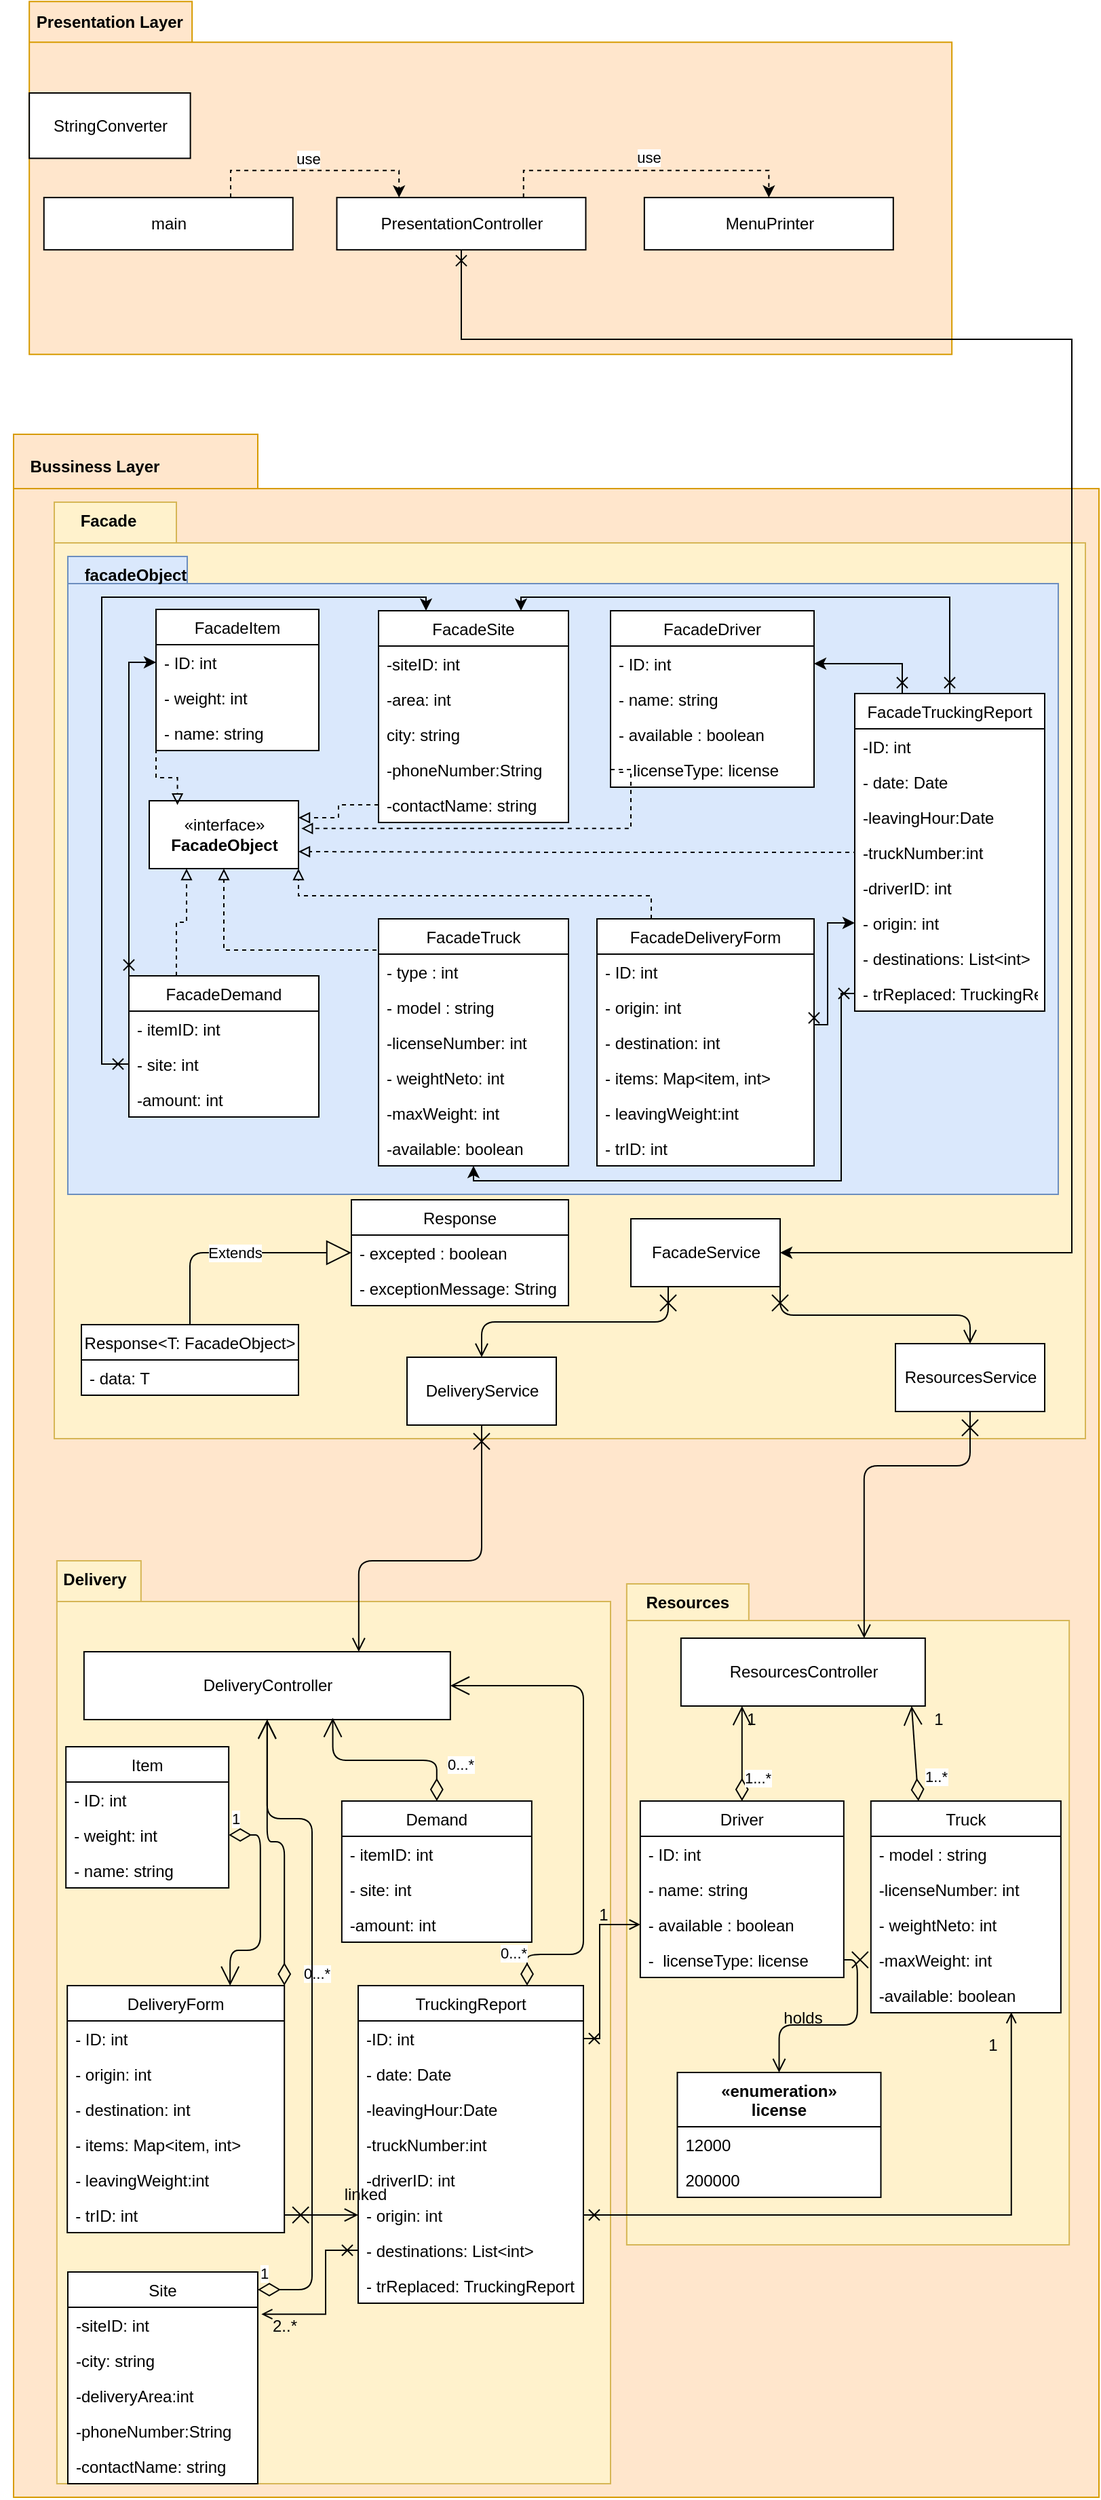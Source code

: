 <mxfile version="14.4.9" type="device"><diagram id="C5RBs43oDa-KdzZeNtuy" name="Page-1"><mxGraphModel dx="1072" dy="509" grid="1" gridSize="10" guides="1" tooltips="1" connect="1" arrows="1" fold="1" page="1" pageScale="1" pageWidth="827" pageHeight="1169" math="0" shadow="0"><root><mxCell id="WIyWlLk6GJQsqaUBKTNV-0"/><mxCell id="WIyWlLk6GJQsqaUBKTNV-1" parent="WIyWlLk6GJQsqaUBKTNV-0"/><mxCell id="qPTNFozkgziGpKSjsSR9-2" value="" style="group" vertex="1" connectable="0" parent="WIyWlLk6GJQsqaUBKTNV-1"><mxGeometry x="10" y="70" width="680" height="260" as="geometry"/></mxCell><mxCell id="qPTNFozkgziGpKSjsSR9-0" value="" style="shape=folder;fontStyle=1;spacingTop=10;tabWidth=120;tabHeight=30;tabPosition=left;html=1;fillColor=#ffe6cc;strokeColor=#d79b00;" vertex="1" parent="qPTNFozkgziGpKSjsSR9-2"><mxGeometry x="21.587" y="-28.889" width="680" height="260" as="geometry"/></mxCell><mxCell id="qPTNFozkgziGpKSjsSR9-4" value="StringConverter" style="html=1;" vertex="1" parent="qPTNFozkgziGpKSjsSR9-2"><mxGeometry x="21.587" y="38.519" width="118.73" height="48.148" as="geometry"/></mxCell><mxCell id="qPTNFozkgziGpKSjsSR9-10" style="edgeStyle=orthogonalEdgeStyle;rounded=0;orthogonalLoop=1;jettySize=auto;html=1;exitX=0.75;exitY=0;exitDx=0;exitDy=0;entryX=0.5;entryY=0;entryDx=0;entryDy=0;dashed=1;" edge="1" parent="qPTNFozkgziGpKSjsSR9-2" source="qPTNFozkgziGpKSjsSR9-5" target="qPTNFozkgziGpKSjsSR9-7"><mxGeometry relative="1" as="geometry"/></mxCell><mxCell id="qPTNFozkgziGpKSjsSR9-11" value="use" style="edgeLabel;html=1;align=center;verticalAlign=middle;resizable=0;points=[];" vertex="1" connectable="0" parent="qPTNFozkgziGpKSjsSR9-10"><mxGeometry x="0.344" y="-2" relative="1" as="geometry"><mxPoint x="-36.79" y="-11.97" as="offset"/></mxGeometry></mxCell><mxCell id="qPTNFozkgziGpKSjsSR9-5" value="PresentationController" style="html=1;" vertex="1" parent="qPTNFozkgziGpKSjsSR9-2"><mxGeometry x="248.254" y="115.556" width="183.492" height="38.519" as="geometry"/></mxCell><mxCell id="qPTNFozkgziGpKSjsSR9-15" style="edgeStyle=orthogonalEdgeStyle;rounded=0;orthogonalLoop=1;jettySize=auto;html=1;exitX=0.75;exitY=0;exitDx=0;exitDy=0;entryX=0.25;entryY=0;entryDx=0;entryDy=0;dashed=1;" edge="1" parent="qPTNFozkgziGpKSjsSR9-2" source="qPTNFozkgziGpKSjsSR9-6" target="qPTNFozkgziGpKSjsSR9-5"><mxGeometry relative="1" as="geometry"/></mxCell><mxCell id="qPTNFozkgziGpKSjsSR9-6" value="main" style="html=1;" vertex="1" parent="qPTNFozkgziGpKSjsSR9-2"><mxGeometry x="32.381" y="115.556" width="183.492" height="38.519" as="geometry"/></mxCell><mxCell id="qPTNFozkgziGpKSjsSR9-7" value="MenuPrinter" style="html=1;" vertex="1" parent="qPTNFozkgziGpKSjsSR9-2"><mxGeometry x="474.921" y="115.556" width="183.492" height="38.519" as="geometry"/></mxCell><mxCell id="qPTNFozkgziGpKSjsSR9-12" value="use" style="edgeLabel;html=1;align=center;verticalAlign=middle;resizable=0;points=[];" vertex="1" connectable="0" parent="qPTNFozkgziGpKSjsSR9-2"><mxGeometry x="226.67" y="86.662" as="geometry"/></mxCell><mxCell id="qPTNFozkgziGpKSjsSR9-1" value="Presentation Layer" style="text;align=center;fontStyle=1;verticalAlign=middle;spacingLeft=3;spacingRight=3;strokeColor=none;rotatable=0;points=[[0,0.5],[1,0.5]];portConstraint=eastwest;" vertex="1" parent="qPTNFozkgziGpKSjsSR9-2"><mxGeometry x="38.283" y="-28.89" width="85.333" height="29.25" as="geometry"/></mxCell><mxCell id="qPTNFozkgziGpKSjsSR9-16" value="" style="shape=folder;fontStyle=1;spacingTop=10;tabWidth=180;tabHeight=40;tabPosition=left;html=1;fillColor=#ffe6cc;strokeColor=#d79b00;" vertex="1" parent="WIyWlLk6GJQsqaUBKTNV-1"><mxGeometry x="20" y="360" width="800" height="1520" as="geometry"/></mxCell><mxCell id="qPTNFozkgziGpKSjsSR9-17" value="Bussiness Layer" style="text;align=center;fontStyle=1;verticalAlign=middle;spacingLeft=3;spacingRight=3;strokeColor=none;rotatable=0;points=[[0,0.5],[1,0.5]];portConstraint=eastwest;" vertex="1" parent="WIyWlLk6GJQsqaUBKTNV-1"><mxGeometry x="40" y="370" width="80" height="26" as="geometry"/></mxCell><mxCell id="qPTNFozkgziGpKSjsSR9-29" value="" style="shape=folder;fontStyle=1;spacingTop=10;tabWidth=90;tabHeight=30;tabPosition=left;html=1;fillColor=#fff2cc;strokeColor=#d6b656;" vertex="1" parent="WIyWlLk6GJQsqaUBKTNV-1"><mxGeometry x="50" y="410" width="760" height="690" as="geometry"/></mxCell><mxCell id="qPTNFozkgziGpKSjsSR9-31" value="Facade" style="text;align=center;fontStyle=1;verticalAlign=middle;spacingLeft=3;spacingRight=3;strokeColor=none;rotatable=0;points=[[0,0.5],[1,0.5]];portConstraint=eastwest;" vertex="1" parent="WIyWlLk6GJQsqaUBKTNV-1"><mxGeometry x="50" y="410" width="80" height="26" as="geometry"/></mxCell><mxCell id="qPTNFozkgziGpKSjsSR9-32" value="&amp;laquo;interface&amp;raquo;&lt;br&gt;&lt;b&gt;Name&lt;/b&gt;" style="html=1;" vertex="1" parent="WIyWlLk6GJQsqaUBKTNV-1"><mxGeometry x="150" y="570" width="110" height="50" as="geometry"/></mxCell><mxCell id="qPTNFozkgziGpKSjsSR9-33" value="" style="shape=folder;fontStyle=1;spacingTop=10;tabWidth=88;tabHeight=20;tabPosition=left;html=1;fillColor=#dae8fc;strokeColor=#6c8ebf;" vertex="1" parent="WIyWlLk6GJQsqaUBKTNV-1"><mxGeometry x="60" y="450" width="730" height="470" as="geometry"/></mxCell><mxCell id="qPTNFozkgziGpKSjsSR9-34" value="facadeObject" style="text;align=center;fontStyle=1;verticalAlign=middle;spacingLeft=3;spacingRight=3;strokeColor=none;rotatable=0;points=[[0,0.5],[1,0.5]];portConstraint=eastwest;" vertex="1" parent="WIyWlLk6GJQsqaUBKTNV-1"><mxGeometry x="70" y="450" width="80" height="26" as="geometry"/></mxCell><mxCell id="qPTNFozkgziGpKSjsSR9-35" value="«interface»&lt;br&gt;&lt;b&gt;FacadeObject&lt;/b&gt;" style="html=1;" vertex="1" parent="WIyWlLk6GJQsqaUBKTNV-1"><mxGeometry x="120" y="630" width="110" height="50" as="geometry"/></mxCell><mxCell id="qPTNFozkgziGpKSjsSR9-57" value="Response" style="swimlane;fontStyle=0;childLayout=stackLayout;horizontal=1;startSize=26;horizontalStack=0;resizeParent=1;resizeParentMax=0;resizeLast=0;collapsible=1;marginBottom=0;swimlaneFillColor=#ffffff;" vertex="1" parent="WIyWlLk6GJQsqaUBKTNV-1"><mxGeometry x="269" y="924" width="160" height="78" as="geometry"/></mxCell><mxCell id="qPTNFozkgziGpKSjsSR9-58" value="- excepted : boolean" style="text;strokeColor=none;fillColor=none;align=left;verticalAlign=top;spacingLeft=4;spacingRight=4;overflow=hidden;rotatable=0;points=[[0,0.5],[1,0.5]];portConstraint=eastwest;" vertex="1" parent="qPTNFozkgziGpKSjsSR9-57"><mxGeometry y="26" width="160" height="26" as="geometry"/></mxCell><mxCell id="qPTNFozkgziGpKSjsSR9-59" value="- exceptionMessage: String" style="text;strokeColor=none;fillColor=none;align=left;verticalAlign=top;spacingLeft=4;spacingRight=4;overflow=hidden;rotatable=0;points=[[0,0.5],[1,0.5]];portConstraint=eastwest;" vertex="1" parent="qPTNFozkgziGpKSjsSR9-57"><mxGeometry y="52" width="160" height="26" as="geometry"/></mxCell><mxCell id="qPTNFozkgziGpKSjsSR9-61" value="Response&lt;T: FacadeObject&gt;" style="swimlane;fontStyle=0;childLayout=stackLayout;horizontal=1;startSize=26;horizontalStack=0;resizeParent=1;resizeParentMax=0;resizeLast=0;collapsible=1;marginBottom=0;swimlaneFillColor=#ffffff;" vertex="1" parent="WIyWlLk6GJQsqaUBKTNV-1"><mxGeometry x="70" y="1016" width="160" height="52" as="geometry"/></mxCell><mxCell id="qPTNFozkgziGpKSjsSR9-63" value="- data: T" style="text;strokeColor=none;fillColor=none;align=left;verticalAlign=top;spacingLeft=4;spacingRight=4;overflow=hidden;rotatable=0;points=[[0,0.5],[1,0.5]];portConstraint=eastwest;" vertex="1" parent="qPTNFozkgziGpKSjsSR9-61"><mxGeometry y="26" width="160" height="26" as="geometry"/></mxCell><mxCell id="qPTNFozkgziGpKSjsSR9-69" value="Extends" style="endArrow=block;endSize=16;endFill=0;html=1;exitX=0.5;exitY=0;exitDx=0;exitDy=0;entryX=0;entryY=0.5;entryDx=0;entryDy=0;edgeStyle=orthogonalEdgeStyle;" edge="1" parent="WIyWlLk6GJQsqaUBKTNV-1" source="qPTNFozkgziGpKSjsSR9-61" target="qPTNFozkgziGpKSjsSR9-57"><mxGeometry width="160" relative="1" as="geometry"><mxPoint x="360" y="940" as="sourcePoint"/><mxPoint x="520" y="940" as="targetPoint"/></mxGeometry></mxCell><mxCell id="qPTNFozkgziGpKSjsSR9-74" value="FacadeService" style="html=1;fillColor=#ffffff;" vertex="1" parent="WIyWlLk6GJQsqaUBKTNV-1"><mxGeometry x="475" y="938" width="110" height="50" as="geometry"/></mxCell><mxCell id="qPTNFozkgziGpKSjsSR9-75" value="ResourcesService" style="html=1;fillColor=#ffffff;" vertex="1" parent="WIyWlLk6GJQsqaUBKTNV-1"><mxGeometry x="670" y="1030" width="110" height="50" as="geometry"/></mxCell><mxCell id="qPTNFozkgziGpKSjsSR9-77" value="DeliveryService" style="html=1;fillColor=#ffffff;" vertex="1" parent="WIyWlLk6GJQsqaUBKTNV-1"><mxGeometry x="310" y="1040" width="110" height="50" as="geometry"/></mxCell><mxCell id="qPTNFozkgziGpKSjsSR9-80" value="" style="endArrow=open;startArrow=cross;endFill=0;startFill=0;endSize=8;startSize=10;html=1;exitX=0.25;exitY=1;exitDx=0;exitDy=0;entryX=0.5;entryY=0;entryDx=0;entryDy=0;edgeStyle=orthogonalEdgeStyle;" edge="1" parent="WIyWlLk6GJQsqaUBKTNV-1" source="qPTNFozkgziGpKSjsSR9-74" target="qPTNFozkgziGpKSjsSR9-77"><mxGeometry width="160" relative="1" as="geometry"><mxPoint x="380" y="1030" as="sourcePoint"/><mxPoint x="520" y="1040" as="targetPoint"/></mxGeometry></mxCell><mxCell id="qPTNFozkgziGpKSjsSR9-82" value="" style="endArrow=open;startArrow=cross;endFill=0;startFill=0;endSize=8;startSize=10;html=1;exitX=1;exitY=1;exitDx=0;exitDy=0;entryX=0.5;entryY=0;entryDx=0;entryDy=0;edgeStyle=orthogonalEdgeStyle;" edge="1" parent="WIyWlLk6GJQsqaUBKTNV-1" source="qPTNFozkgziGpKSjsSR9-74" target="qPTNFozkgziGpKSjsSR9-75"><mxGeometry width="160" relative="1" as="geometry"><mxPoint x="515" y="930" as="sourcePoint"/><mxPoint x="515" y="994" as="targetPoint"/></mxGeometry></mxCell><mxCell id="qPTNFozkgziGpKSjsSR9-88" value="" style="shape=folder;fontStyle=1;spacingTop=10;tabWidth=62;tabHeight=30;tabPosition=left;html=1;fillColor=#fff2cc;strokeColor=#d6b656;" vertex="1" parent="WIyWlLk6GJQsqaUBKTNV-1"><mxGeometry x="51.92" y="1190" width="408.08" height="680" as="geometry"/></mxCell><mxCell id="qPTNFozkgziGpKSjsSR9-89" value="" style="shape=folder;fontStyle=1;spacingTop=10;tabWidth=90;tabHeight=27;tabPosition=left;html=1;fillColor=#fff2cc;strokeColor=#d6b656;" vertex="1" parent="WIyWlLk6GJQsqaUBKTNV-1"><mxGeometry x="471.92" y="1207" width="326.17" height="487" as="geometry"/></mxCell><mxCell id="qPTNFozkgziGpKSjsSR9-85" value="Resources" style="text;align=center;fontStyle=1;verticalAlign=middle;spacingLeft=3;spacingRight=3;strokeColor=none;rotatable=0;points=[[0,0.5],[1,0.5]];portConstraint=eastwest;" vertex="1" parent="WIyWlLk6GJQsqaUBKTNV-1"><mxGeometry x="476.92" y="1207" width="80" height="26" as="geometry"/></mxCell><mxCell id="qPTNFozkgziGpKSjsSR9-91" value="Delivery" style="text;align=center;fontStyle=1;verticalAlign=middle;spacingLeft=3;spacingRight=3;strokeColor=none;rotatable=0;points=[[0,0.5],[1,0.5]];portConstraint=eastwest;" vertex="1" parent="WIyWlLk6GJQsqaUBKTNV-1"><mxGeometry x="40.0" y="1190" width="80" height="26" as="geometry"/></mxCell><mxCell id="qPTNFozkgziGpKSjsSR9-94" value="Driver" style="swimlane;fontStyle=0;childLayout=stackLayout;horizontal=1;startSize=26;horizontalStack=0;resizeParent=1;resizeParentMax=0;resizeLast=0;collapsible=1;marginBottom=0;swimlaneFillColor=#ffffff;" vertex="1" parent="WIyWlLk6GJQsqaUBKTNV-1"><mxGeometry x="481.92" y="1367" width="150" height="130" as="geometry"/></mxCell><mxCell id="qPTNFozkgziGpKSjsSR9-95" value="- ID: int" style="text;strokeColor=none;fillColor=none;align=left;verticalAlign=top;spacingLeft=4;spacingRight=4;overflow=hidden;rotatable=0;points=[[0,0.5],[1,0.5]];portConstraint=eastwest;" vertex="1" parent="qPTNFozkgziGpKSjsSR9-94"><mxGeometry y="26" width="150" height="26" as="geometry"/></mxCell><mxCell id="qPTNFozkgziGpKSjsSR9-96" value="- name: string" style="text;strokeColor=none;fillColor=none;align=left;verticalAlign=top;spacingLeft=4;spacingRight=4;overflow=hidden;rotatable=0;points=[[0,0.5],[1,0.5]];portConstraint=eastwest;" vertex="1" parent="qPTNFozkgziGpKSjsSR9-94"><mxGeometry y="52" width="150" height="26" as="geometry"/></mxCell><mxCell id="qPTNFozkgziGpKSjsSR9-97" value="- available : boolean" style="text;strokeColor=none;fillColor=none;align=left;verticalAlign=top;spacingLeft=4;spacingRight=4;overflow=hidden;rotatable=0;points=[[0,0.5],[1,0.5]];portConstraint=eastwest;" vertex="1" parent="qPTNFozkgziGpKSjsSR9-94"><mxGeometry y="78" width="150" height="26" as="geometry"/></mxCell><mxCell id="qPTNFozkgziGpKSjsSR9-114" value="-  licenseType: license" style="text;strokeColor=none;fillColor=none;align=left;verticalAlign=top;spacingLeft=4;spacingRight=4;overflow=hidden;rotatable=0;points=[[0,0.5],[1,0.5]];portConstraint=eastwest;" vertex="1" parent="qPTNFozkgziGpKSjsSR9-94"><mxGeometry y="104" width="150" height="26" as="geometry"/></mxCell><mxCell id="qPTNFozkgziGpKSjsSR9-98" value="Truck" style="swimlane;fontStyle=0;childLayout=stackLayout;horizontal=1;startSize=26;horizontalStack=0;resizeParent=1;resizeParentMax=0;resizeLast=0;collapsible=1;marginBottom=0;swimlaneFillColor=#ffffff;" vertex="1" parent="WIyWlLk6GJQsqaUBKTNV-1"><mxGeometry x="651.92" y="1367" width="140" height="156" as="geometry"/></mxCell><mxCell id="qPTNFozkgziGpKSjsSR9-100" value="- model : string" style="text;strokeColor=none;fillColor=none;align=left;verticalAlign=top;spacingLeft=4;spacingRight=4;overflow=hidden;rotatable=0;points=[[0,0.5],[1,0.5]];portConstraint=eastwest;" vertex="1" parent="qPTNFozkgziGpKSjsSR9-98"><mxGeometry y="26" width="140" height="26" as="geometry"/></mxCell><mxCell id="qPTNFozkgziGpKSjsSR9-101" value="-licenseNumber: int" style="text;strokeColor=none;fillColor=none;align=left;verticalAlign=top;spacingLeft=4;spacingRight=4;overflow=hidden;rotatable=0;points=[[0,0.5],[1,0.5]];portConstraint=eastwest;" vertex="1" parent="qPTNFozkgziGpKSjsSR9-98"><mxGeometry y="52" width="140" height="26" as="geometry"/></mxCell><mxCell id="qPTNFozkgziGpKSjsSR9-115" value="- weightNeto: int" style="text;strokeColor=none;fillColor=none;align=left;verticalAlign=top;spacingLeft=4;spacingRight=4;overflow=hidden;rotatable=0;points=[[0,0.5],[1,0.5]];portConstraint=eastwest;" vertex="1" parent="qPTNFozkgziGpKSjsSR9-98"><mxGeometry y="78" width="140" height="26" as="geometry"/></mxCell><mxCell id="qPTNFozkgziGpKSjsSR9-116" value="-maxWeight: int" style="text;strokeColor=none;fillColor=none;align=left;verticalAlign=top;spacingLeft=4;spacingRight=4;overflow=hidden;rotatable=0;points=[[0,0.5],[1,0.5]];portConstraint=eastwest;" vertex="1" parent="qPTNFozkgziGpKSjsSR9-98"><mxGeometry y="104" width="140" height="26" as="geometry"/></mxCell><mxCell id="qPTNFozkgziGpKSjsSR9-117" value="-available: boolean" style="text;strokeColor=none;fillColor=none;align=left;verticalAlign=top;spacingLeft=4;spacingRight=4;overflow=hidden;rotatable=0;points=[[0,0.5],[1,0.5]];portConstraint=eastwest;" vertex="1" parent="qPTNFozkgziGpKSjsSR9-98"><mxGeometry y="130" width="140" height="26" as="geometry"/></mxCell><mxCell id="qPTNFozkgziGpKSjsSR9-282" style="edgeStyle=orthogonalEdgeStyle;rounded=0;orthogonalLoop=1;jettySize=auto;html=1;exitX=1;exitY=0.5;exitDx=0;exitDy=0;entryX=0;entryY=0.5;entryDx=0;entryDy=0;startArrow=cross;startFill=0;endArrow=open;endFill=0;strokeColor=#000000;" edge="1" parent="WIyWlLk6GJQsqaUBKTNV-1" source="qPTNFozkgziGpKSjsSR9-162" target="qPTNFozkgziGpKSjsSR9-97"><mxGeometry relative="1" as="geometry"><Array as="points"><mxPoint x="452" y="1542"/><mxPoint x="452" y="1458"/></Array></mxGeometry></mxCell><mxCell id="qPTNFozkgziGpKSjsSR9-106" value="TruckingReport" style="swimlane;fontStyle=0;childLayout=stackLayout;horizontal=1;startSize=26;horizontalStack=0;resizeParent=1;resizeParentMax=0;resizeLast=0;collapsible=1;marginBottom=0;swimlaneFillColor=#ffffff;" vertex="1" parent="WIyWlLk6GJQsqaUBKTNV-1"><mxGeometry x="274" y="1503" width="166" height="234" as="geometry"/></mxCell><mxCell id="qPTNFozkgziGpKSjsSR9-162" value="-ID: int" style="text;strokeColor=none;fillColor=none;align=left;verticalAlign=top;spacingLeft=4;spacingRight=4;overflow=hidden;rotatable=0;points=[[0,0.5],[1,0.5]];portConstraint=eastwest;" vertex="1" parent="qPTNFozkgziGpKSjsSR9-106"><mxGeometry y="26" width="166" height="26" as="geometry"/></mxCell><mxCell id="qPTNFozkgziGpKSjsSR9-107" value="- date: Date" style="text;strokeColor=none;fillColor=none;align=left;verticalAlign=top;spacingLeft=4;spacingRight=4;overflow=hidden;rotatable=0;points=[[0,0.5],[1,0.5]];portConstraint=eastwest;" vertex="1" parent="qPTNFozkgziGpKSjsSR9-106"><mxGeometry y="52" width="166" height="26" as="geometry"/></mxCell><mxCell id="qPTNFozkgziGpKSjsSR9-108" value="-leavingHour:Date" style="text;strokeColor=none;fillColor=none;align=left;verticalAlign=top;spacingLeft=4;spacingRight=4;overflow=hidden;rotatable=0;points=[[0,0.5],[1,0.5]];portConstraint=eastwest;" vertex="1" parent="qPTNFozkgziGpKSjsSR9-106"><mxGeometry y="78" width="166" height="26" as="geometry"/></mxCell><mxCell id="qPTNFozkgziGpKSjsSR9-147" value="-truckNumber:int" style="text;strokeColor=none;fillColor=none;align=left;verticalAlign=top;spacingLeft=4;spacingRight=4;overflow=hidden;rotatable=0;points=[[0,0.5],[1,0.5]];portConstraint=eastwest;" vertex="1" parent="qPTNFozkgziGpKSjsSR9-106"><mxGeometry y="104" width="166" height="26" as="geometry"/></mxCell><mxCell id="qPTNFozkgziGpKSjsSR9-146" value="-driverID: int" style="text;strokeColor=none;fillColor=none;align=left;verticalAlign=top;spacingLeft=4;spacingRight=4;overflow=hidden;rotatable=0;points=[[0,0.5],[1,0.5]];portConstraint=eastwest;" vertex="1" parent="qPTNFozkgziGpKSjsSR9-106"><mxGeometry y="130" width="166" height="26" as="geometry"/></mxCell><mxCell id="qPTNFozkgziGpKSjsSR9-149" value="- origin: int" style="text;strokeColor=none;fillColor=none;align=left;verticalAlign=top;spacingLeft=4;spacingRight=4;overflow=hidden;rotatable=0;points=[[0,0.5],[1,0.5]];portConstraint=eastwest;" vertex="1" parent="qPTNFozkgziGpKSjsSR9-106"><mxGeometry y="156" width="166" height="26" as="geometry"/></mxCell><mxCell id="qPTNFozkgziGpKSjsSR9-151" value="- destinations: List&lt;int&gt;" style="text;strokeColor=none;fillColor=none;align=left;verticalAlign=top;spacingLeft=4;spacingRight=4;overflow=hidden;rotatable=0;points=[[0,0.5],[1,0.5]];portConstraint=eastwest;" vertex="1" parent="qPTNFozkgziGpKSjsSR9-106"><mxGeometry y="182" width="166" height="26" as="geometry"/></mxCell><mxCell id="qPTNFozkgziGpKSjsSR9-289" value="- trReplaced: TruckingReport" style="text;strokeColor=none;fillColor=none;align=left;verticalAlign=top;spacingLeft=4;spacingRight=4;overflow=hidden;rotatable=0;points=[[0,0.5],[1,0.5]];portConstraint=eastwest;" vertex="1" parent="qPTNFozkgziGpKSjsSR9-106"><mxGeometry y="208" width="166" height="26" as="geometry"/></mxCell><mxCell id="qPTNFozkgziGpKSjsSR9-109" value="DeliveryForm" style="swimlane;fontStyle=0;childLayout=stackLayout;horizontal=1;startSize=26;horizontalStack=0;resizeParent=1;resizeParentMax=0;resizeLast=0;collapsible=1;marginBottom=0;swimlaneFillColor=#ffffff;" vertex="1" parent="WIyWlLk6GJQsqaUBKTNV-1"><mxGeometry x="59.59" y="1503" width="160" height="182" as="geometry"/></mxCell><mxCell id="qPTNFozkgziGpKSjsSR9-110" value="- ID: int" style="text;strokeColor=none;fillColor=none;align=left;verticalAlign=top;spacingLeft=4;spacingRight=4;overflow=hidden;rotatable=0;points=[[0,0.5],[1,0.5]];portConstraint=eastwest;" vertex="1" parent="qPTNFozkgziGpKSjsSR9-109"><mxGeometry y="26" width="160" height="26" as="geometry"/></mxCell><mxCell id="qPTNFozkgziGpKSjsSR9-111" value="- origin: int" style="text;strokeColor=none;fillColor=none;align=left;verticalAlign=top;spacingLeft=4;spacingRight=4;overflow=hidden;rotatable=0;points=[[0,0.5],[1,0.5]];portConstraint=eastwest;" vertex="1" parent="qPTNFozkgziGpKSjsSR9-109"><mxGeometry y="52" width="160" height="26" as="geometry"/></mxCell><mxCell id="qPTNFozkgziGpKSjsSR9-157" value="- destination: int" style="text;strokeColor=none;fillColor=none;align=left;verticalAlign=top;spacingLeft=4;spacingRight=4;overflow=hidden;rotatable=0;points=[[0,0.5],[1,0.5]];portConstraint=eastwest;" vertex="1" parent="qPTNFozkgziGpKSjsSR9-109"><mxGeometry y="78" width="160" height="26" as="geometry"/></mxCell><mxCell id="qPTNFozkgziGpKSjsSR9-158" value="- items: Map&lt;item, int&gt;" style="text;strokeColor=none;fillColor=none;align=left;verticalAlign=top;spacingLeft=4;spacingRight=4;overflow=hidden;rotatable=0;points=[[0,0.5],[1,0.5]];portConstraint=eastwest;" vertex="1" parent="qPTNFozkgziGpKSjsSR9-109"><mxGeometry y="104" width="160" height="26" as="geometry"/></mxCell><mxCell id="qPTNFozkgziGpKSjsSR9-277" value="- leavingWeight:int" style="text;strokeColor=none;fillColor=none;align=left;verticalAlign=top;spacingLeft=4;spacingRight=4;overflow=hidden;rotatable=0;points=[[0,0.5],[1,0.5]];portConstraint=eastwest;" vertex="1" parent="qPTNFozkgziGpKSjsSR9-109"><mxGeometry y="130" width="160" height="26" as="geometry"/></mxCell><mxCell id="qPTNFozkgziGpKSjsSR9-161" value="- trID: int" style="text;strokeColor=none;fillColor=none;align=left;verticalAlign=top;spacingLeft=4;spacingRight=4;overflow=hidden;rotatable=0;points=[[0,0.5],[1,0.5]];portConstraint=eastwest;" vertex="1" parent="qPTNFozkgziGpKSjsSR9-109"><mxGeometry y="156" width="160" height="26" as="geometry"/></mxCell><mxCell id="qPTNFozkgziGpKSjsSR9-124" value="«enumeration»&#10;license" style="swimlane;fontStyle=1;childLayout=stackLayout;horizontal=1;startSize=40;horizontalStack=0;resizeParent=1;resizeParentMax=0;resizeLast=0;collapsible=1;marginBottom=0;swimlaneFillColor=#ffffff;" vertex="1" parent="WIyWlLk6GJQsqaUBKTNV-1"><mxGeometry x="509.25" y="1567" width="150" height="92" as="geometry"/></mxCell><mxCell id="qPTNFozkgziGpKSjsSR9-128" value="12000" style="text;strokeColor=none;fillColor=none;align=left;verticalAlign=top;spacingLeft=4;spacingRight=4;overflow=hidden;rotatable=0;points=[[0,0.5],[1,0.5]];portConstraint=eastwest;" vertex="1" parent="qPTNFozkgziGpKSjsSR9-124"><mxGeometry y="40" width="150" height="26" as="geometry"/></mxCell><mxCell id="qPTNFozkgziGpKSjsSR9-130" value="200000" style="text;strokeColor=none;fillColor=none;align=left;verticalAlign=top;spacingLeft=4;spacingRight=4;overflow=hidden;rotatable=0;points=[[0,0.5],[1,0.5]];portConstraint=eastwest;" vertex="1" parent="qPTNFozkgziGpKSjsSR9-124"><mxGeometry y="66" width="150" height="26" as="geometry"/></mxCell><mxCell id="qPTNFozkgziGpKSjsSR9-132" value="" style="endArrow=open;startArrow=cross;endFill=0;startFill=0;endSize=8;startSize=10;html=1;entryX=0.5;entryY=0;entryDx=0;entryDy=0;edgeStyle=orthogonalEdgeStyle;" edge="1" parent="WIyWlLk6GJQsqaUBKTNV-1" source="qPTNFozkgziGpKSjsSR9-114" target="qPTNFozkgziGpKSjsSR9-124"><mxGeometry width="160" relative="1" as="geometry"><mxPoint x="351.92" y="1507" as="sourcePoint"/><mxPoint x="511.92" y="1507" as="targetPoint"/></mxGeometry></mxCell><mxCell id="qPTNFozkgziGpKSjsSR9-133" value="holds" style="text;html=1;strokeColor=none;fillColor=none;align=center;verticalAlign=middle;whiteSpace=wrap;rounded=0;" vertex="1" parent="WIyWlLk6GJQsqaUBKTNV-1"><mxGeometry x="581.92" y="1517" width="40" height="20" as="geometry"/></mxCell><mxCell id="qPTNFozkgziGpKSjsSR9-136" value="ResourcesController" style="html=1;fillColor=#ffffff;" vertex="1" parent="WIyWlLk6GJQsqaUBKTNV-1"><mxGeometry x="511.92" y="1247" width="180" height="50" as="geometry"/></mxCell><mxCell id="qPTNFozkgziGpKSjsSR9-138" value="1...*" style="endArrow=open;html=1;endSize=12;startArrow=diamondThin;startSize=14;startFill=0;edgeStyle=orthogonalEdgeStyle;align=left;verticalAlign=bottom;entryX=0.25;entryY=1;entryDx=0;entryDy=0;" edge="1" parent="WIyWlLk6GJQsqaUBKTNV-1" source="qPTNFozkgziGpKSjsSR9-94" target="qPTNFozkgziGpKSjsSR9-136"><mxGeometry x="-0.762" relative="1" as="geometry"><mxPoint x="371.92" y="1337" as="sourcePoint"/><mxPoint x="531.92" y="1337" as="targetPoint"/><Array as="points"><mxPoint x="556.92" y="1297"/><mxPoint x="556.92" y="1297"/></Array><mxPoint as="offset"/></mxGeometry></mxCell><mxCell id="qPTNFozkgziGpKSjsSR9-139" value="1" style="text;html=1;strokeColor=none;fillColor=none;align=center;verticalAlign=middle;whiteSpace=wrap;rounded=0;" vertex="1" parent="WIyWlLk6GJQsqaUBKTNV-1"><mxGeometry x="544.25" y="1297" width="40" height="20" as="geometry"/></mxCell><mxCell id="qPTNFozkgziGpKSjsSR9-141" value="1..*" style="endArrow=open;html=1;endSize=12;startArrow=diamondThin;startSize=14;startFill=0;align=left;verticalAlign=bottom;exitX=0.25;exitY=0;exitDx=0;exitDy=0;entryX=0;entryY=0;entryDx=0;entryDy=0;" edge="1" parent="WIyWlLk6GJQsqaUBKTNV-1" source="qPTNFozkgziGpKSjsSR9-98" target="qPTNFozkgziGpKSjsSR9-142"><mxGeometry x="-0.756" y="-4" relative="1" as="geometry"><mxPoint x="651.92" y="1325" as="sourcePoint"/><mxPoint x="811.92" y="1325" as="targetPoint"/><mxPoint as="offset"/></mxGeometry></mxCell><mxCell id="qPTNFozkgziGpKSjsSR9-142" value="1" style="text;html=1;strokeColor=none;fillColor=none;align=center;verticalAlign=middle;whiteSpace=wrap;rounded=0;" vertex="1" parent="WIyWlLk6GJQsqaUBKTNV-1"><mxGeometry x="681.92" y="1297" width="40" height="20" as="geometry"/></mxCell><mxCell id="qPTNFozkgziGpKSjsSR9-144" value="" style="endArrow=open;startArrow=cross;endFill=0;startFill=0;endSize=8;startSize=10;html=1;strokeColor=#000000;exitX=0.5;exitY=1;exitDx=0;exitDy=0;entryX=0.75;entryY=0;entryDx=0;entryDy=0;edgeStyle=orthogonalEdgeStyle;" edge="1" parent="WIyWlLk6GJQsqaUBKTNV-1" source="qPTNFozkgziGpKSjsSR9-75" target="qPTNFozkgziGpKSjsSR9-136"><mxGeometry width="160" relative="1" as="geometry"><mxPoint x="350" y="1140" as="sourcePoint"/><mxPoint x="510" y="1140" as="targetPoint"/><Array as="points"><mxPoint x="685" y="1120"/><mxPoint x="645" y="1120"/></Array></mxGeometry></mxCell><mxCell id="qPTNFozkgziGpKSjsSR9-152" value="Demand" style="swimlane;fontStyle=0;childLayout=stackLayout;horizontal=1;startSize=26;horizontalStack=0;resizeParent=1;resizeParentMax=0;resizeLast=0;collapsible=1;marginBottom=0;swimlaneFillColor=#ffffff;" vertex="1" parent="WIyWlLk6GJQsqaUBKTNV-1"><mxGeometry x="261.92" y="1367" width="140" height="104" as="geometry"/></mxCell><mxCell id="qPTNFozkgziGpKSjsSR9-154" value="- itemID: int" style="text;strokeColor=none;fillColor=none;align=left;verticalAlign=top;spacingLeft=4;spacingRight=4;overflow=hidden;rotatable=0;points=[[0,0.5],[1,0.5]];portConstraint=eastwest;" vertex="1" parent="qPTNFozkgziGpKSjsSR9-152"><mxGeometry y="26" width="140" height="26" as="geometry"/></mxCell><mxCell id="qPTNFozkgziGpKSjsSR9-153" value="- site: int" style="text;strokeColor=none;fillColor=none;align=left;verticalAlign=top;spacingLeft=4;spacingRight=4;overflow=hidden;rotatable=0;points=[[0,0.5],[1,0.5]];portConstraint=eastwest;" vertex="1" parent="qPTNFozkgziGpKSjsSR9-152"><mxGeometry y="52" width="140" height="26" as="geometry"/></mxCell><mxCell id="qPTNFozkgziGpKSjsSR9-156" value="-amount: int" style="text;strokeColor=none;fillColor=none;align=left;verticalAlign=top;spacingLeft=4;spacingRight=4;overflow=hidden;rotatable=0;points=[[0,0.5],[1,0.5]];portConstraint=eastwest;" vertex="1" parent="qPTNFozkgziGpKSjsSR9-152"><mxGeometry y="78" width="140" height="26" as="geometry"/></mxCell><mxCell id="qPTNFozkgziGpKSjsSR9-164" value="DeliveryController" style="html=1;fillColor=#ffffff;" vertex="1" parent="WIyWlLk6GJQsqaUBKTNV-1"><mxGeometry x="71.92" y="1257" width="270" height="50" as="geometry"/></mxCell><mxCell id="qPTNFozkgziGpKSjsSR9-165" value="0...*" style="endArrow=open;html=1;endSize=12;startArrow=diamondThin;startSize=14;startFill=0;edgeStyle=orthogonalEdgeStyle;align=left;verticalAlign=bottom;strokeColor=#000000;entryX=0.679;entryY=0.975;entryDx=0;entryDy=0;entryPerimeter=0;exitX=0.5;exitY=0;exitDx=0;exitDy=0;" edge="1" parent="WIyWlLk6GJQsqaUBKTNV-1" source="qPTNFozkgziGpKSjsSR9-152" target="qPTNFozkgziGpKSjsSR9-164"><mxGeometry x="-0.74" y="-6" relative="1" as="geometry"><mxPoint x="235.92" y="1627" as="sourcePoint"/><mxPoint x="351.92" y="1597" as="targetPoint"/><mxPoint as="offset"/></mxGeometry></mxCell><mxCell id="qPTNFozkgziGpKSjsSR9-166" value="0...*" style="endArrow=open;html=1;endSize=12;startArrow=diamondThin;startSize=14;startFill=0;edgeStyle=orthogonalEdgeStyle;align=left;verticalAlign=bottom;strokeColor=#000000;entryX=1;entryY=0.5;entryDx=0;entryDy=0;exitX=0.75;exitY=0;exitDx=0;exitDy=0;" edge="1" parent="WIyWlLk6GJQsqaUBKTNV-1" source="qPTNFozkgziGpKSjsSR9-106" target="qPTNFozkgziGpKSjsSR9-164"><mxGeometry x="-0.914" y="22" relative="1" as="geometry"><mxPoint x="241.92" y="1357" as="sourcePoint"/><mxPoint x="401.92" y="1357" as="targetPoint"/><Array as="points"><mxPoint x="399" y="1480"/><mxPoint x="440" y="1480"/><mxPoint x="440" y="1282"/></Array><mxPoint as="offset"/></mxGeometry></mxCell><mxCell id="qPTNFozkgziGpKSjsSR9-167" value="0...*" style="endArrow=open;html=1;endSize=12;startArrow=diamondThin;startSize=14;startFill=0;edgeStyle=orthogonalEdgeStyle;align=left;verticalAlign=bottom;strokeColor=#000000;exitX=1;exitY=0;exitDx=0;exitDy=0;" edge="1" parent="WIyWlLk6GJQsqaUBKTNV-1" source="qPTNFozkgziGpKSjsSR9-109" target="qPTNFozkgziGpKSjsSR9-164"><mxGeometry x="-1" y="-12" relative="1" as="geometry"><mxPoint x="71.92" y="1377" as="sourcePoint"/><mxPoint x="231.92" y="1377" as="targetPoint"/><Array as="points"><mxPoint x="219.92" y="1397"/><mxPoint x="206.92" y="1397"/></Array><mxPoint as="offset"/></mxGeometry></mxCell><mxCell id="qPTNFozkgziGpKSjsSR9-170" value="" style="endArrow=open;startArrow=cross;endFill=0;startFill=0;endSize=8;startSize=10;html=1;strokeColor=#000000;exitX=0.5;exitY=1;exitDx=0;exitDy=0;entryX=0.75;entryY=0;entryDx=0;entryDy=0;edgeStyle=orthogonalEdgeStyle;" edge="1" parent="WIyWlLk6GJQsqaUBKTNV-1" source="qPTNFozkgziGpKSjsSR9-77" target="qPTNFozkgziGpKSjsSR9-164"><mxGeometry width="160" relative="1" as="geometry"><mxPoint x="240" y="1130" as="sourcePoint"/><mxPoint x="400" y="1130" as="targetPoint"/><Array as="points"><mxPoint x="365" y="1190"/><mxPoint x="274" y="1190"/></Array></mxGeometry></mxCell><mxCell id="qPTNFozkgziGpKSjsSR9-172" value="" style="group" vertex="1" connectable="0" parent="WIyWlLk6GJQsqaUBKTNV-1"><mxGeometry x="254.25" y="1647" width="50" height="20" as="geometry"/></mxCell><mxCell id="qPTNFozkgziGpKSjsSR9-169" value="linked" style="text;html=1;align=center;verticalAlign=middle;resizable=0;points=[];autosize=1;" vertex="1" parent="qPTNFozkgziGpKSjsSR9-172"><mxGeometry width="50" height="20" as="geometry"/></mxCell><mxCell id="qPTNFozkgziGpKSjsSR9-180" value="Site" style="swimlane;fontStyle=0;childLayout=stackLayout;horizontal=1;startSize=26;horizontalStack=0;resizeParent=1;resizeParentMax=0;resizeLast=0;collapsible=1;marginBottom=0;swimlaneFillColor=#ffffff;" vertex="1" parent="WIyWlLk6GJQsqaUBKTNV-1"><mxGeometry x="60" y="1714" width="140" height="156" as="geometry"/></mxCell><mxCell id="qPTNFozkgziGpKSjsSR9-181" value="-siteID: int" style="text;strokeColor=none;fillColor=none;align=left;verticalAlign=top;spacingLeft=4;spacingRight=4;overflow=hidden;rotatable=0;points=[[0,0.5],[1,0.5]];portConstraint=eastwest;" vertex="1" parent="qPTNFozkgziGpKSjsSR9-180"><mxGeometry y="26" width="140" height="26" as="geometry"/></mxCell><mxCell id="qPTNFozkgziGpKSjsSR9-182" value="-city: string" style="text;strokeColor=none;fillColor=none;align=left;verticalAlign=top;spacingLeft=4;spacingRight=4;overflow=hidden;rotatable=0;points=[[0,0.5],[1,0.5]];portConstraint=eastwest;" vertex="1" parent="qPTNFozkgziGpKSjsSR9-180"><mxGeometry y="52" width="140" height="26" as="geometry"/></mxCell><mxCell id="qPTNFozkgziGpKSjsSR9-287" value="-deliveryArea:int" style="text;strokeColor=none;fillColor=none;align=left;verticalAlign=top;spacingLeft=4;spacingRight=4;overflow=hidden;rotatable=0;points=[[0,0.5],[1,0.5]];portConstraint=eastwest;" vertex="1" parent="qPTNFozkgziGpKSjsSR9-180"><mxGeometry y="78" width="140" height="26" as="geometry"/></mxCell><mxCell id="qPTNFozkgziGpKSjsSR9-183" value="-phoneNumber:String" style="text;strokeColor=none;fillColor=none;align=left;verticalAlign=top;spacingLeft=4;spacingRight=4;overflow=hidden;rotatable=0;points=[[0,0.5],[1,0.5]];portConstraint=eastwest;" vertex="1" parent="qPTNFozkgziGpKSjsSR9-180"><mxGeometry y="104" width="140" height="26" as="geometry"/></mxCell><mxCell id="qPTNFozkgziGpKSjsSR9-185" value="-contactName: string" style="text;strokeColor=none;fillColor=none;align=left;verticalAlign=top;spacingLeft=4;spacingRight=4;overflow=hidden;rotatable=0;points=[[0,0.5],[1,0.5]];portConstraint=eastwest;" vertex="1" parent="qPTNFozkgziGpKSjsSR9-180"><mxGeometry y="130" width="140" height="26" as="geometry"/></mxCell><mxCell id="qPTNFozkgziGpKSjsSR9-194" value="1" style="endArrow=open;html=1;endSize=12;startArrow=diamondThin;startSize=14;startFill=0;edgeStyle=orthogonalEdgeStyle;align=left;verticalAlign=bottom;strokeColor=#000000;entryX=0.5;entryY=1;entryDx=0;entryDy=0;" edge="1" parent="WIyWlLk6GJQsqaUBKTNV-1" target="qPTNFozkgziGpKSjsSR9-164"><mxGeometry x="-1" y="3" relative="1" as="geometry"><mxPoint x="200" y="1727" as="sourcePoint"/><mxPoint x="251.92" y="1437" as="targetPoint"/><Array as="points"><mxPoint x="240" y="1727"/><mxPoint x="240" y="1380"/><mxPoint x="207" y="1380"/></Array></mxGeometry></mxCell><mxCell id="qPTNFozkgziGpKSjsSR9-168" value="" style="endArrow=open;startArrow=cross;endFill=0;startFill=0;endSize=8;startSize=10;html=1;strokeColor=#000000;exitX=1;exitY=0.5;exitDx=0;exitDy=0;entryX=0;entryY=0.5;entryDx=0;entryDy=0;edgeStyle=orthogonalEdgeStyle;" edge="1" parent="WIyWlLk6GJQsqaUBKTNV-1" source="qPTNFozkgziGpKSjsSR9-161" target="qPTNFozkgziGpKSjsSR9-149"><mxGeometry width="160" relative="1" as="geometry"><mxPoint x="121.92" y="1901" as="sourcePoint"/><mxPoint x="281.92" y="1901" as="targetPoint"/></mxGeometry></mxCell><mxCell id="qPTNFozkgziGpKSjsSR9-195" value="Item" style="swimlane;fontStyle=0;childLayout=stackLayout;horizontal=1;startSize=26;horizontalStack=0;resizeParent=1;resizeParentMax=0;resizeLast=0;collapsible=1;marginBottom=0;swimlaneFillColor=#ffffff;" vertex="1" parent="WIyWlLk6GJQsqaUBKTNV-1"><mxGeometry x="58.59" y="1327" width="120" height="104" as="geometry"/></mxCell><mxCell id="qPTNFozkgziGpKSjsSR9-196" value="- ID: int" style="text;strokeColor=none;fillColor=none;align=left;verticalAlign=top;spacingLeft=4;spacingRight=4;overflow=hidden;rotatable=0;points=[[0,0.5],[1,0.5]];portConstraint=eastwest;" vertex="1" parent="qPTNFozkgziGpKSjsSR9-195"><mxGeometry y="26" width="120" height="26" as="geometry"/></mxCell><mxCell id="qPTNFozkgziGpKSjsSR9-197" value="- weight: int" style="text;strokeColor=none;fillColor=none;align=left;verticalAlign=top;spacingLeft=4;spacingRight=4;overflow=hidden;rotatable=0;points=[[0,0.5],[1,0.5]];portConstraint=eastwest;" vertex="1" parent="qPTNFozkgziGpKSjsSR9-195"><mxGeometry y="52" width="120" height="26" as="geometry"/></mxCell><mxCell id="qPTNFozkgziGpKSjsSR9-198" value="- name: string" style="text;strokeColor=none;fillColor=none;align=left;verticalAlign=top;spacingLeft=4;spacingRight=4;overflow=hidden;rotatable=0;points=[[0,0.5],[1,0.5]];portConstraint=eastwest;" vertex="1" parent="qPTNFozkgziGpKSjsSR9-195"><mxGeometry y="78" width="120" height="26" as="geometry"/></mxCell><mxCell id="qPTNFozkgziGpKSjsSR9-202" value="1" style="endArrow=open;html=1;endSize=12;startArrow=diamondThin;startSize=14;startFill=0;edgeStyle=orthogonalEdgeStyle;align=left;verticalAlign=bottom;strokeColor=#000000;exitX=1;exitY=0.5;exitDx=0;exitDy=0;entryX=0.75;entryY=0;entryDx=0;entryDy=0;" edge="1" parent="WIyWlLk6GJQsqaUBKTNV-1" source="qPTNFozkgziGpKSjsSR9-197" target="qPTNFozkgziGpKSjsSR9-109"><mxGeometry x="-1" y="3" relative="1" as="geometry"><mxPoint x="71.92" y="1477" as="sourcePoint"/><mxPoint x="231.92" y="1467" as="targetPoint"/><Array as="points"><mxPoint x="201.92" y="1392"/><mxPoint x="201.92" y="1477"/><mxPoint x="179.92" y="1477"/></Array></mxGeometry></mxCell><mxCell id="qPTNFozkgziGpKSjsSR9-217" value="FacadeItem" style="swimlane;fontStyle=0;childLayout=stackLayout;horizontal=1;startSize=26;horizontalStack=0;resizeParent=1;resizeParentMax=0;resizeLast=0;collapsible=1;marginBottom=0;swimlaneFillColor=#ffffff;" vertex="1" parent="WIyWlLk6GJQsqaUBKTNV-1"><mxGeometry x="125" y="489" width="120" height="104" as="geometry"/></mxCell><mxCell id="qPTNFozkgziGpKSjsSR9-218" value="- ID: int" style="text;strokeColor=none;fillColor=none;align=left;verticalAlign=top;spacingLeft=4;spacingRight=4;overflow=hidden;rotatable=0;points=[[0,0.5],[1,0.5]];portConstraint=eastwest;" vertex="1" parent="qPTNFozkgziGpKSjsSR9-217"><mxGeometry y="26" width="120" height="26" as="geometry"/></mxCell><mxCell id="qPTNFozkgziGpKSjsSR9-219" value="- weight: int" style="text;strokeColor=none;fillColor=none;align=left;verticalAlign=top;spacingLeft=4;spacingRight=4;overflow=hidden;rotatable=0;points=[[0,0.5],[1,0.5]];portConstraint=eastwest;" vertex="1" parent="qPTNFozkgziGpKSjsSR9-217"><mxGeometry y="52" width="120" height="26" as="geometry"/></mxCell><mxCell id="qPTNFozkgziGpKSjsSR9-220" value="- name: string" style="text;strokeColor=none;fillColor=none;align=left;verticalAlign=top;spacingLeft=4;spacingRight=4;overflow=hidden;rotatable=0;points=[[0,0.5],[1,0.5]];portConstraint=eastwest;" vertex="1" parent="qPTNFozkgziGpKSjsSR9-217"><mxGeometry y="78" width="120" height="26" as="geometry"/></mxCell><mxCell id="qPTNFozkgziGpKSjsSR9-267" style="edgeStyle=orthogonalEdgeStyle;rounded=0;orthogonalLoop=1;jettySize=auto;html=1;exitX=0.25;exitY=0;exitDx=0;exitDy=0;startArrow=cross;startFill=0;endArrow=classic;endFill=1;strokeColor=#000000;" edge="1" parent="WIyWlLk6GJQsqaUBKTNV-1" source="qPTNFozkgziGpKSjsSR9-221" target="qPTNFozkgziGpKSjsSR9-238"><mxGeometry relative="1" as="geometry"/></mxCell><mxCell id="qPTNFozkgziGpKSjsSR9-269" style="edgeStyle=orthogonalEdgeStyle;rounded=0;orthogonalLoop=1;jettySize=auto;html=1;exitX=0.5;exitY=0;exitDx=0;exitDy=0;entryX=0.75;entryY=0;entryDx=0;entryDy=0;startArrow=cross;startFill=0;endArrow=classic;endFill=1;strokeColor=#000000;" edge="1" parent="WIyWlLk6GJQsqaUBKTNV-1" source="qPTNFozkgziGpKSjsSR9-221" target="qPTNFozkgziGpKSjsSR9-229"><mxGeometry relative="1" as="geometry"><Array as="points"><mxPoint x="710" y="480"/><mxPoint x="394" y="480"/></Array></mxGeometry></mxCell><mxCell id="qPTNFozkgziGpKSjsSR9-221" value="FacadeTruckingReport" style="swimlane;fontStyle=0;childLayout=stackLayout;horizontal=1;startSize=26;horizontalStack=0;resizeParent=1;resizeParentMax=0;resizeLast=0;collapsible=1;marginBottom=0;swimlaneFillColor=#ffffff;" vertex="1" parent="WIyWlLk6GJQsqaUBKTNV-1"><mxGeometry x="640" y="551" width="140" height="234" as="geometry"/></mxCell><mxCell id="qPTNFozkgziGpKSjsSR9-222" value="-ID: int" style="text;strokeColor=none;fillColor=none;align=left;verticalAlign=top;spacingLeft=4;spacingRight=4;overflow=hidden;rotatable=0;points=[[0,0.5],[1,0.5]];portConstraint=eastwest;" vertex="1" parent="qPTNFozkgziGpKSjsSR9-221"><mxGeometry y="26" width="140" height="26" as="geometry"/></mxCell><mxCell id="qPTNFozkgziGpKSjsSR9-223" value="- date: Date" style="text;strokeColor=none;fillColor=none;align=left;verticalAlign=top;spacingLeft=4;spacingRight=4;overflow=hidden;rotatable=0;points=[[0,0.5],[1,0.5]];portConstraint=eastwest;" vertex="1" parent="qPTNFozkgziGpKSjsSR9-221"><mxGeometry y="52" width="140" height="26" as="geometry"/></mxCell><mxCell id="qPTNFozkgziGpKSjsSR9-224" value="-leavingHour:Date" style="text;strokeColor=none;fillColor=none;align=left;verticalAlign=top;spacingLeft=4;spacingRight=4;overflow=hidden;rotatable=0;points=[[0,0.5],[1,0.5]];portConstraint=eastwest;" vertex="1" parent="qPTNFozkgziGpKSjsSR9-221"><mxGeometry y="78" width="140" height="26" as="geometry"/></mxCell><mxCell id="qPTNFozkgziGpKSjsSR9-225" value="-truckNumber:int" style="text;strokeColor=none;fillColor=none;align=left;verticalAlign=top;spacingLeft=4;spacingRight=4;overflow=hidden;rotatable=0;points=[[0,0.5],[1,0.5]];portConstraint=eastwest;" vertex="1" parent="qPTNFozkgziGpKSjsSR9-221"><mxGeometry y="104" width="140" height="26" as="geometry"/></mxCell><mxCell id="qPTNFozkgziGpKSjsSR9-226" value="-driverID: int" style="text;strokeColor=none;fillColor=none;align=left;verticalAlign=top;spacingLeft=4;spacingRight=4;overflow=hidden;rotatable=0;points=[[0,0.5],[1,0.5]];portConstraint=eastwest;" vertex="1" parent="qPTNFozkgziGpKSjsSR9-221"><mxGeometry y="130" width="140" height="26" as="geometry"/></mxCell><mxCell id="qPTNFozkgziGpKSjsSR9-227" value="- origin: int" style="text;strokeColor=none;fillColor=none;align=left;verticalAlign=top;spacingLeft=4;spacingRight=4;overflow=hidden;rotatable=0;points=[[0,0.5],[1,0.5]];portConstraint=eastwest;" vertex="1" parent="qPTNFozkgziGpKSjsSR9-221"><mxGeometry y="156" width="140" height="26" as="geometry"/></mxCell><mxCell id="qPTNFozkgziGpKSjsSR9-228" value="- destinations: List&lt;int&gt;" style="text;strokeColor=none;fillColor=none;align=left;verticalAlign=top;spacingLeft=4;spacingRight=4;overflow=hidden;rotatable=0;points=[[0,0.5],[1,0.5]];portConstraint=eastwest;" vertex="1" parent="qPTNFozkgziGpKSjsSR9-221"><mxGeometry y="182" width="140" height="26" as="geometry"/></mxCell><mxCell id="qPTNFozkgziGpKSjsSR9-290" value="- trReplaced: TruckingReport" style="text;strokeColor=none;fillColor=none;align=left;verticalAlign=top;spacingLeft=4;spacingRight=4;overflow=hidden;rotatable=0;points=[[0,0.5],[1,0.5]];portConstraint=eastwest;" vertex="1" parent="qPTNFozkgziGpKSjsSR9-221"><mxGeometry y="208" width="140" height="26" as="geometry"/></mxCell><mxCell id="qPTNFozkgziGpKSjsSR9-229" value="FacadeSite" style="swimlane;fontStyle=0;childLayout=stackLayout;horizontal=1;startSize=26;horizontalStack=0;resizeParent=1;resizeParentMax=0;resizeLast=0;collapsible=1;marginBottom=0;swimlaneFillColor=#ffffff;" vertex="1" parent="WIyWlLk6GJQsqaUBKTNV-1"><mxGeometry x="289" y="490" width="140" height="156" as="geometry"/></mxCell><mxCell id="qPTNFozkgziGpKSjsSR9-230" value="-siteID: int" style="text;strokeColor=none;fillColor=none;align=left;verticalAlign=top;spacingLeft=4;spacingRight=4;overflow=hidden;rotatable=0;points=[[0,0.5],[1,0.5]];portConstraint=eastwest;" vertex="1" parent="qPTNFozkgziGpKSjsSR9-229"><mxGeometry y="26" width="140" height="26" as="geometry"/></mxCell><mxCell id="qPTNFozkgziGpKSjsSR9-231" value="-area: int" style="text;strokeColor=none;fillColor=none;align=left;verticalAlign=top;spacingLeft=4;spacingRight=4;overflow=hidden;rotatable=0;points=[[0,0.5],[1,0.5]];portConstraint=eastwest;" vertex="1" parent="qPTNFozkgziGpKSjsSR9-229"><mxGeometry y="52" width="140" height="26" as="geometry"/></mxCell><mxCell id="qPTNFozkgziGpKSjsSR9-232" value="city: string" style="text;strokeColor=none;fillColor=none;align=left;verticalAlign=top;spacingLeft=4;spacingRight=4;overflow=hidden;rotatable=0;points=[[0,0.5],[1,0.5]];portConstraint=eastwest;" vertex="1" parent="qPTNFozkgziGpKSjsSR9-229"><mxGeometry y="78" width="140" height="26" as="geometry"/></mxCell><mxCell id="qPTNFozkgziGpKSjsSR9-276" value="-phoneNumber:String" style="text;strokeColor=none;fillColor=none;align=left;verticalAlign=top;spacingLeft=4;spacingRight=4;overflow=hidden;rotatable=0;points=[[0,0.5],[1,0.5]];portConstraint=eastwest;" vertex="1" parent="qPTNFozkgziGpKSjsSR9-229"><mxGeometry y="104" width="140" height="26" as="geometry"/></mxCell><mxCell id="qPTNFozkgziGpKSjsSR9-233" value="-contactName: string" style="text;strokeColor=none;fillColor=none;align=left;verticalAlign=top;spacingLeft=4;spacingRight=4;overflow=hidden;rotatable=0;points=[[0,0.5],[1,0.5]];portConstraint=eastwest;" vertex="1" parent="qPTNFozkgziGpKSjsSR9-229"><mxGeometry y="130" width="140" height="26" as="geometry"/></mxCell><mxCell id="qPTNFozkgziGpKSjsSR9-235" style="edgeStyle=orthogonalEdgeStyle;rounded=0;orthogonalLoop=1;jettySize=auto;html=1;exitX=0;exitY=0.5;exitDx=0;exitDy=0;startArrow=none;startFill=0;endArrow=block;endFill=0;strokeColor=#000000;entryX=1;entryY=0.25;entryDx=0;entryDy=0;dashed=1;" edge="1" parent="WIyWlLk6GJQsqaUBKTNV-1" source="qPTNFozkgziGpKSjsSR9-233" target="qPTNFozkgziGpKSjsSR9-35"><mxGeometry relative="1" as="geometry"/></mxCell><mxCell id="qPTNFozkgziGpKSjsSR9-236" style="edgeStyle=orthogonalEdgeStyle;rounded=0;orthogonalLoop=1;jettySize=auto;html=1;exitX=0;exitY=0.5;exitDx=0;exitDy=0;dashed=1;startArrow=none;startFill=0;endArrow=block;endFill=0;strokeColor=#000000;entryX=1;entryY=0.75;entryDx=0;entryDy=0;" edge="1" parent="WIyWlLk6GJQsqaUBKTNV-1" source="qPTNFozkgziGpKSjsSR9-226" target="qPTNFozkgziGpKSjsSR9-35"><mxGeometry relative="1" as="geometry"><Array as="points"><mxPoint x="640" y="668"/><mxPoint x="435" y="668"/></Array></mxGeometry></mxCell><mxCell id="qPTNFozkgziGpKSjsSR9-237" value="FacadeDriver" style="swimlane;fontStyle=0;childLayout=stackLayout;horizontal=1;startSize=26;horizontalStack=0;resizeParent=1;resizeParentMax=0;resizeLast=0;collapsible=1;marginBottom=0;swimlaneFillColor=#ffffff;" vertex="1" parent="WIyWlLk6GJQsqaUBKTNV-1"><mxGeometry x="460" y="490" width="150" height="130" as="geometry"/></mxCell><mxCell id="qPTNFozkgziGpKSjsSR9-238" value="- ID: int" style="text;strokeColor=none;fillColor=none;align=left;verticalAlign=top;spacingLeft=4;spacingRight=4;overflow=hidden;rotatable=0;points=[[0,0.5],[1,0.5]];portConstraint=eastwest;" vertex="1" parent="qPTNFozkgziGpKSjsSR9-237"><mxGeometry y="26" width="150" height="26" as="geometry"/></mxCell><mxCell id="qPTNFozkgziGpKSjsSR9-239" value="- name: string" style="text;strokeColor=none;fillColor=none;align=left;verticalAlign=top;spacingLeft=4;spacingRight=4;overflow=hidden;rotatable=0;points=[[0,0.5],[1,0.5]];portConstraint=eastwest;" vertex="1" parent="qPTNFozkgziGpKSjsSR9-237"><mxGeometry y="52" width="150" height="26" as="geometry"/></mxCell><mxCell id="qPTNFozkgziGpKSjsSR9-240" value="- available : boolean" style="text;strokeColor=none;fillColor=none;align=left;verticalAlign=top;spacingLeft=4;spacingRight=4;overflow=hidden;rotatable=0;points=[[0,0.5],[1,0.5]];portConstraint=eastwest;" vertex="1" parent="qPTNFozkgziGpKSjsSR9-237"><mxGeometry y="78" width="150" height="26" as="geometry"/></mxCell><mxCell id="qPTNFozkgziGpKSjsSR9-241" value="-  licenseType: license" style="text;strokeColor=none;fillColor=none;align=left;verticalAlign=top;spacingLeft=4;spacingRight=4;overflow=hidden;rotatable=0;points=[[0,0.5],[1,0.5]];portConstraint=eastwest;" vertex="1" parent="qPTNFozkgziGpKSjsSR9-237"><mxGeometry y="104" width="150" height="26" as="geometry"/></mxCell><mxCell id="qPTNFozkgziGpKSjsSR9-242" style="edgeStyle=orthogonalEdgeStyle;rounded=0;orthogonalLoop=1;jettySize=auto;html=1;exitX=0;exitY=0.5;exitDx=0;exitDy=0;entryX=1.019;entryY=0.408;entryDx=0;entryDy=0;entryPerimeter=0;dashed=1;startArrow=none;startFill=0;endArrow=block;endFill=0;strokeColor=#000000;" edge="1" parent="WIyWlLk6GJQsqaUBKTNV-1" source="qPTNFozkgziGpKSjsSR9-241" target="qPTNFozkgziGpKSjsSR9-35"><mxGeometry relative="1" as="geometry"><Array as="points"><mxPoint x="475" y="650"/></Array></mxGeometry></mxCell><mxCell id="qPTNFozkgziGpKSjsSR9-249" style="edgeStyle=orthogonalEdgeStyle;rounded=0;orthogonalLoop=1;jettySize=auto;html=1;exitX=0.25;exitY=0;exitDx=0;exitDy=0;entryX=1;entryY=1;entryDx=0;entryDy=0;dashed=1;startArrow=none;startFill=0;endArrow=block;endFill=0;strokeColor=#000000;" edge="1" parent="WIyWlLk6GJQsqaUBKTNV-1" source="qPTNFozkgziGpKSjsSR9-243" target="qPTNFozkgziGpKSjsSR9-35"><mxGeometry relative="1" as="geometry"><Array as="points"><mxPoint x="230" y="700"/></Array></mxGeometry></mxCell><mxCell id="qPTNFozkgziGpKSjsSR9-243" value="FacadeDeliveryForm" style="swimlane;fontStyle=0;childLayout=stackLayout;horizontal=1;startSize=26;horizontalStack=0;resizeParent=1;resizeParentMax=0;resizeLast=0;collapsible=1;marginBottom=0;swimlaneFillColor=#ffffff;" vertex="1" parent="WIyWlLk6GJQsqaUBKTNV-1"><mxGeometry x="450.0" y="717" width="160" height="182" as="geometry"/></mxCell><mxCell id="qPTNFozkgziGpKSjsSR9-244" value="- ID: int" style="text;strokeColor=none;fillColor=none;align=left;verticalAlign=top;spacingLeft=4;spacingRight=4;overflow=hidden;rotatable=0;points=[[0,0.5],[1,0.5]];portConstraint=eastwest;" vertex="1" parent="qPTNFozkgziGpKSjsSR9-243"><mxGeometry y="26" width="160" height="26" as="geometry"/></mxCell><mxCell id="qPTNFozkgziGpKSjsSR9-245" value="- origin: int" style="text;strokeColor=none;fillColor=none;align=left;verticalAlign=top;spacingLeft=4;spacingRight=4;overflow=hidden;rotatable=0;points=[[0,0.5],[1,0.5]];portConstraint=eastwest;" vertex="1" parent="qPTNFozkgziGpKSjsSR9-243"><mxGeometry y="52" width="160" height="26" as="geometry"/></mxCell><mxCell id="qPTNFozkgziGpKSjsSR9-246" value="- destination: int" style="text;strokeColor=none;fillColor=none;align=left;verticalAlign=top;spacingLeft=4;spacingRight=4;overflow=hidden;rotatable=0;points=[[0,0.5],[1,0.5]];portConstraint=eastwest;" vertex="1" parent="qPTNFozkgziGpKSjsSR9-243"><mxGeometry y="78" width="160" height="26" as="geometry"/></mxCell><mxCell id="qPTNFozkgziGpKSjsSR9-247" value="- items: Map&lt;item, int&gt;" style="text;strokeColor=none;fillColor=none;align=left;verticalAlign=top;spacingLeft=4;spacingRight=4;overflow=hidden;rotatable=0;points=[[0,0.5],[1,0.5]];portConstraint=eastwest;" vertex="1" parent="qPTNFozkgziGpKSjsSR9-243"><mxGeometry y="104" width="160" height="26" as="geometry"/></mxCell><mxCell id="qPTNFozkgziGpKSjsSR9-278" value="- leavingWeight:int" style="text;strokeColor=none;fillColor=none;align=left;verticalAlign=top;spacingLeft=4;spacingRight=4;overflow=hidden;rotatable=0;points=[[0,0.5],[1,0.5]];portConstraint=eastwest;" vertex="1" parent="qPTNFozkgziGpKSjsSR9-243"><mxGeometry y="130" width="160" height="26" as="geometry"/></mxCell><mxCell id="qPTNFozkgziGpKSjsSR9-248" value="- trID: int" style="text;strokeColor=none;fillColor=none;align=left;verticalAlign=top;spacingLeft=4;spacingRight=4;overflow=hidden;rotatable=0;points=[[0,0.5],[1,0.5]];portConstraint=eastwest;" vertex="1" parent="qPTNFozkgziGpKSjsSR9-243"><mxGeometry y="156" width="160" height="26" as="geometry"/></mxCell><mxCell id="qPTNFozkgziGpKSjsSR9-261" style="edgeStyle=orthogonalEdgeStyle;rounded=0;orthogonalLoop=1;jettySize=auto;html=1;exitX=0.25;exitY=0;exitDx=0;exitDy=0;entryX=0.25;entryY=1;entryDx=0;entryDy=0;dashed=1;startArrow=none;startFill=0;endArrow=block;endFill=0;strokeColor=#000000;" edge="1" parent="WIyWlLk6GJQsqaUBKTNV-1" source="qPTNFozkgziGpKSjsSR9-250" target="qPTNFozkgziGpKSjsSR9-35"><mxGeometry relative="1" as="geometry"/></mxCell><mxCell id="qPTNFozkgziGpKSjsSR9-266" style="edgeStyle=orthogonalEdgeStyle;rounded=0;orthogonalLoop=1;jettySize=auto;html=1;exitX=0;exitY=0;exitDx=0;exitDy=0;entryX=0;entryY=0.5;entryDx=0;entryDy=0;startArrow=cross;startFill=0;endArrow=classic;endFill=1;strokeColor=#000000;" edge="1" parent="WIyWlLk6GJQsqaUBKTNV-1" source="qPTNFozkgziGpKSjsSR9-250" target="qPTNFozkgziGpKSjsSR9-218"><mxGeometry relative="1" as="geometry"/></mxCell><mxCell id="qPTNFozkgziGpKSjsSR9-250" value="FacadeDemand" style="swimlane;fontStyle=0;childLayout=stackLayout;horizontal=1;startSize=26;horizontalStack=0;resizeParent=1;resizeParentMax=0;resizeLast=0;collapsible=1;marginBottom=0;swimlaneFillColor=#ffffff;" vertex="1" parent="WIyWlLk6GJQsqaUBKTNV-1"><mxGeometry x="105" y="759" width="140" height="104" as="geometry"/></mxCell><mxCell id="qPTNFozkgziGpKSjsSR9-251" value="- itemID: int" style="text;strokeColor=none;fillColor=none;align=left;verticalAlign=top;spacingLeft=4;spacingRight=4;overflow=hidden;rotatable=0;points=[[0,0.5],[1,0.5]];portConstraint=eastwest;" vertex="1" parent="qPTNFozkgziGpKSjsSR9-250"><mxGeometry y="26" width="140" height="26" as="geometry"/></mxCell><mxCell id="qPTNFozkgziGpKSjsSR9-252" value="- site: int" style="text;strokeColor=none;fillColor=none;align=left;verticalAlign=top;spacingLeft=4;spacingRight=4;overflow=hidden;rotatable=0;points=[[0,0.5],[1,0.5]];portConstraint=eastwest;" vertex="1" parent="qPTNFozkgziGpKSjsSR9-250"><mxGeometry y="52" width="140" height="26" as="geometry"/></mxCell><mxCell id="qPTNFozkgziGpKSjsSR9-253" value="-amount: int" style="text;strokeColor=none;fillColor=none;align=left;verticalAlign=top;spacingLeft=4;spacingRight=4;overflow=hidden;rotatable=0;points=[[0,0.5],[1,0.5]];portConstraint=eastwest;" vertex="1" parent="qPTNFozkgziGpKSjsSR9-250"><mxGeometry y="78" width="140" height="26" as="geometry"/></mxCell><mxCell id="qPTNFozkgziGpKSjsSR9-262" style="edgeStyle=orthogonalEdgeStyle;rounded=0;orthogonalLoop=1;jettySize=auto;html=1;exitX=0;exitY=0.25;exitDx=0;exitDy=0;entryX=0.5;entryY=1;entryDx=0;entryDy=0;dashed=1;startArrow=none;startFill=0;endArrow=block;endFill=0;strokeColor=#000000;" edge="1" parent="WIyWlLk6GJQsqaUBKTNV-1" source="qPTNFozkgziGpKSjsSR9-254" target="qPTNFozkgziGpKSjsSR9-35"><mxGeometry relative="1" as="geometry"><Array as="points"><mxPoint x="289" y="740"/><mxPoint x="175" y="740"/></Array></mxGeometry></mxCell><mxCell id="qPTNFozkgziGpKSjsSR9-254" value="FacadeTruck" style="swimlane;fontStyle=0;childLayout=stackLayout;horizontal=1;startSize=26;horizontalStack=0;resizeParent=1;resizeParentMax=0;resizeLast=0;collapsible=1;marginBottom=0;swimlaneFillColor=#ffffff;" vertex="1" parent="WIyWlLk6GJQsqaUBKTNV-1"><mxGeometry x="289" y="717" width="140" height="182" as="geometry"/></mxCell><mxCell id="qPTNFozkgziGpKSjsSR9-255" value="- type : int " style="text;strokeColor=none;fillColor=none;align=left;verticalAlign=top;spacingLeft=4;spacingRight=4;overflow=hidden;rotatable=0;points=[[0,0.5],[1,0.5]];portConstraint=eastwest;" vertex="1" parent="qPTNFozkgziGpKSjsSR9-254"><mxGeometry y="26" width="140" height="26" as="geometry"/></mxCell><mxCell id="qPTNFozkgziGpKSjsSR9-256" value="- model : string" style="text;strokeColor=none;fillColor=none;align=left;verticalAlign=top;spacingLeft=4;spacingRight=4;overflow=hidden;rotatable=0;points=[[0,0.5],[1,0.5]];portConstraint=eastwest;" vertex="1" parent="qPTNFozkgziGpKSjsSR9-254"><mxGeometry y="52" width="140" height="26" as="geometry"/></mxCell><mxCell id="qPTNFozkgziGpKSjsSR9-257" value="-licenseNumber: int" style="text;strokeColor=none;fillColor=none;align=left;verticalAlign=top;spacingLeft=4;spacingRight=4;overflow=hidden;rotatable=0;points=[[0,0.5],[1,0.5]];portConstraint=eastwest;" vertex="1" parent="qPTNFozkgziGpKSjsSR9-254"><mxGeometry y="78" width="140" height="26" as="geometry"/></mxCell><mxCell id="qPTNFozkgziGpKSjsSR9-258" value="- weightNeto: int" style="text;strokeColor=none;fillColor=none;align=left;verticalAlign=top;spacingLeft=4;spacingRight=4;overflow=hidden;rotatable=0;points=[[0,0.5],[1,0.5]];portConstraint=eastwest;" vertex="1" parent="qPTNFozkgziGpKSjsSR9-254"><mxGeometry y="104" width="140" height="26" as="geometry"/></mxCell><mxCell id="qPTNFozkgziGpKSjsSR9-259" value="-maxWeight: int" style="text;strokeColor=none;fillColor=none;align=left;verticalAlign=top;spacingLeft=4;spacingRight=4;overflow=hidden;rotatable=0;points=[[0,0.5],[1,0.5]];portConstraint=eastwest;" vertex="1" parent="qPTNFozkgziGpKSjsSR9-254"><mxGeometry y="130" width="140" height="26" as="geometry"/></mxCell><mxCell id="qPTNFozkgziGpKSjsSR9-260" value="-available: boolean" style="text;strokeColor=none;fillColor=none;align=left;verticalAlign=top;spacingLeft=4;spacingRight=4;overflow=hidden;rotatable=0;points=[[0,0.5],[1,0.5]];portConstraint=eastwest;" vertex="1" parent="qPTNFozkgziGpKSjsSR9-254"><mxGeometry y="156" width="140" height="26" as="geometry"/></mxCell><mxCell id="qPTNFozkgziGpKSjsSR9-263" style="edgeStyle=orthogonalEdgeStyle;rounded=0;orthogonalLoop=1;jettySize=auto;html=1;exitX=0;exitY=0.5;exitDx=0;exitDy=0;entryX=0.189;entryY=0.062;entryDx=0;entryDy=0;entryPerimeter=0;dashed=1;startArrow=none;startFill=0;endArrow=block;endFill=0;strokeColor=#000000;" edge="1" parent="WIyWlLk6GJQsqaUBKTNV-1" source="qPTNFozkgziGpKSjsSR9-220" target="qPTNFozkgziGpKSjsSR9-35"><mxGeometry relative="1" as="geometry"><Array as="points"><mxPoint x="125" y="613"/><mxPoint x="141" y="613"/></Array></mxGeometry></mxCell><mxCell id="qPTNFozkgziGpKSjsSR9-265" style="edgeStyle=orthogonalEdgeStyle;rounded=0;orthogonalLoop=1;jettySize=auto;html=1;exitX=1;exitY=0.5;exitDx=0;exitDy=0;entryX=0;entryY=0.5;entryDx=0;entryDy=0;startArrow=cross;startFill=0;endArrow=classic;endFill=1;strokeColor=#000000;" edge="1" parent="WIyWlLk6GJQsqaUBKTNV-1" source="qPTNFozkgziGpKSjsSR9-245" target="qPTNFozkgziGpKSjsSR9-227"><mxGeometry relative="1" as="geometry"><Array as="points"><mxPoint x="620" y="795"/><mxPoint x="620" y="720"/></Array></mxGeometry></mxCell><mxCell id="qPTNFozkgziGpKSjsSR9-268" style="edgeStyle=orthogonalEdgeStyle;rounded=0;orthogonalLoop=1;jettySize=auto;html=1;startArrow=cross;startFill=0;endArrow=classic;endFill=1;strokeColor=#000000;exitX=0;exitY=0.5;exitDx=0;exitDy=0;" edge="1" parent="WIyWlLk6GJQsqaUBKTNV-1" source="qPTNFozkgziGpKSjsSR9-290" target="qPTNFozkgziGpKSjsSR9-260"><mxGeometry relative="1" as="geometry"><mxPoint x="715" y="781.667" as="sourcePoint"/><Array as="points"><mxPoint x="630" y="772"/><mxPoint x="630" y="910"/><mxPoint x="359" y="910"/></Array></mxGeometry></mxCell><mxCell id="qPTNFozkgziGpKSjsSR9-270" style="edgeStyle=orthogonalEdgeStyle;rounded=0;orthogonalLoop=1;jettySize=auto;html=1;exitX=0;exitY=0.5;exitDx=0;exitDy=0;entryX=0.25;entryY=0;entryDx=0;entryDy=0;startArrow=cross;startFill=0;endArrow=classic;endFill=1;strokeColor=#000000;" edge="1" parent="WIyWlLk6GJQsqaUBKTNV-1" source="qPTNFozkgziGpKSjsSR9-252" target="qPTNFozkgziGpKSjsSR9-229"><mxGeometry relative="1" as="geometry"><Array as="points"><mxPoint x="85" y="824"/><mxPoint x="85" y="480"/><mxPoint x="324" y="480"/></Array></mxGeometry></mxCell><mxCell id="qPTNFozkgziGpKSjsSR9-279" style="edgeStyle=orthogonalEdgeStyle;rounded=0;orthogonalLoop=1;jettySize=auto;html=1;exitX=0.5;exitY=1;exitDx=0;exitDy=0;startArrow=cross;startFill=0;endArrow=classic;endFill=1;strokeColor=#000000;" edge="1" parent="WIyWlLk6GJQsqaUBKTNV-1" source="qPTNFozkgziGpKSjsSR9-5" target="qPTNFozkgziGpKSjsSR9-74"><mxGeometry relative="1" as="geometry"><Array as="points"><mxPoint x="350" y="290"/><mxPoint x="800" y="290"/><mxPoint x="800" y="963"/></Array></mxGeometry></mxCell><mxCell id="qPTNFozkgziGpKSjsSR9-280" style="edgeStyle=orthogonalEdgeStyle;rounded=0;orthogonalLoop=1;jettySize=auto;html=1;exitX=0;exitY=0.5;exitDx=0;exitDy=0;entryX=1.019;entryY=0.196;entryDx=0;entryDy=0;entryPerimeter=0;startArrow=cross;startFill=0;endArrow=open;endFill=0;strokeColor=#000000;" edge="1" parent="WIyWlLk6GJQsqaUBKTNV-1" source="qPTNFozkgziGpKSjsSR9-151" target="qPTNFozkgziGpKSjsSR9-181"><mxGeometry relative="1" as="geometry"><Array as="points"><mxPoint x="250" y="1698"/><mxPoint x="250" y="1745"/></Array></mxGeometry></mxCell><mxCell id="qPTNFozkgziGpKSjsSR9-283" value="1" style="text;html=1;strokeColor=none;fillColor=none;align=center;verticalAlign=middle;whiteSpace=wrap;rounded=0;" vertex="1" parent="WIyWlLk6GJQsqaUBKTNV-1"><mxGeometry x="435" y="1440.5" width="40" height="20" as="geometry"/></mxCell><mxCell id="qPTNFozkgziGpKSjsSR9-284" style="edgeStyle=orthogonalEdgeStyle;rounded=0;orthogonalLoop=1;jettySize=auto;html=1;exitX=1;exitY=0.5;exitDx=0;exitDy=0;entryX=0.739;entryY=0.987;entryDx=0;entryDy=0;entryPerimeter=0;startArrow=cross;startFill=0;endArrow=open;endFill=0;strokeColor=#000000;" edge="1" parent="WIyWlLk6GJQsqaUBKTNV-1" source="qPTNFozkgziGpKSjsSR9-149" target="qPTNFozkgziGpKSjsSR9-117"><mxGeometry relative="1" as="geometry"/></mxCell><mxCell id="qPTNFozkgziGpKSjsSR9-285" value="1" style="text;html=1;strokeColor=none;fillColor=none;align=center;verticalAlign=middle;whiteSpace=wrap;rounded=0;" vertex="1" parent="WIyWlLk6GJQsqaUBKTNV-1"><mxGeometry x="721.92" y="1537" width="40" height="20" as="geometry"/></mxCell><mxCell id="qPTNFozkgziGpKSjsSR9-286" value="2..*" style="text;html=1;strokeColor=none;fillColor=none;align=center;verticalAlign=middle;whiteSpace=wrap;rounded=0;" vertex="1" parent="WIyWlLk6GJQsqaUBKTNV-1"><mxGeometry x="200.0" y="1744" width="40" height="20" as="geometry"/></mxCell></root></mxGraphModel></diagram></mxfile>